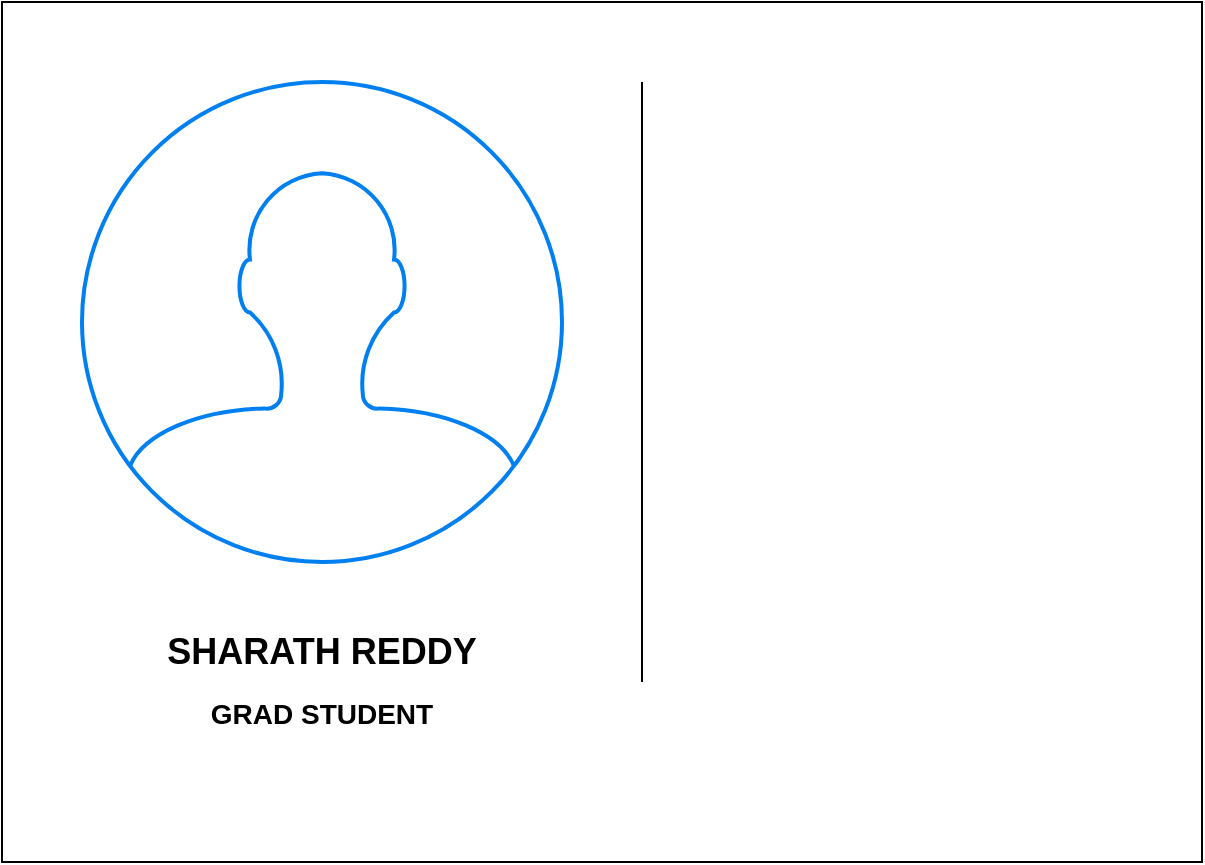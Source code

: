 <mxfile version="24.7.12">
  <diagram name="Page-1" id="qQx0s2-Oe0RBHJ6zT55i">
    <mxGraphModel dx="1216" dy="861" grid="1" gridSize="10" guides="1" tooltips="1" connect="1" arrows="1" fold="1" page="1" pageScale="1" pageWidth="850" pageHeight="1100" math="0" shadow="0">
      <root>
        <mxCell id="0" />
        <mxCell id="1" parent="0" />
        <mxCell id="oFURdHPwRYmOSA45K5ks-6" value="" style="rounded=0;whiteSpace=wrap;html=1;" vertex="1" parent="1">
          <mxGeometry x="120" y="40" width="600" height="430" as="geometry" />
        </mxCell>
        <mxCell id="oFURdHPwRYmOSA45K5ks-2" value="" style="html=1;verticalLabelPosition=bottom;align=center;labelBackgroundColor=#ffffff;verticalAlign=top;strokeWidth=2;strokeColor=#0080F0;shadow=0;dashed=0;shape=mxgraph.ios7.icons.user;" vertex="1" parent="1">
          <mxGeometry x="160" y="80" width="240" height="240" as="geometry" />
        </mxCell>
        <mxCell id="oFURdHPwRYmOSA45K5ks-3" value="" style="endArrow=none;html=1;rounded=0;fontSize=12;startSize=8;endSize=8;curved=1;" edge="1" parent="1">
          <mxGeometry width="50" height="50" relative="1" as="geometry">
            <mxPoint x="440" y="380" as="sourcePoint" />
            <mxPoint x="440" y="80" as="targetPoint" />
          </mxGeometry>
        </mxCell>
        <mxCell id="oFURdHPwRYmOSA45K5ks-4" value="&lt;b&gt;&lt;font style=&quot;font-size: 18px;&quot;&gt;SHARATH REDDY&lt;/font&gt;&lt;/b&gt;" style="text;html=1;align=center;verticalAlign=middle;whiteSpace=wrap;rounded=0;fontSize=16;" vertex="1" parent="1">
          <mxGeometry x="180" y="350" width="200" height="30" as="geometry" />
        </mxCell>
        <mxCell id="oFURdHPwRYmOSA45K5ks-5" value="&lt;b style=&quot;&quot;&gt;&lt;font style=&quot;font-size: 14px;&quot;&gt;GRAD STUDENT&lt;/font&gt;&lt;/b&gt;" style="text;html=1;align=center;verticalAlign=middle;whiteSpace=wrap;rounded=0;fontSize=16;" vertex="1" parent="1">
          <mxGeometry x="180" y="380" width="200" height="30" as="geometry" />
        </mxCell>
      </root>
    </mxGraphModel>
  </diagram>
</mxfile>
